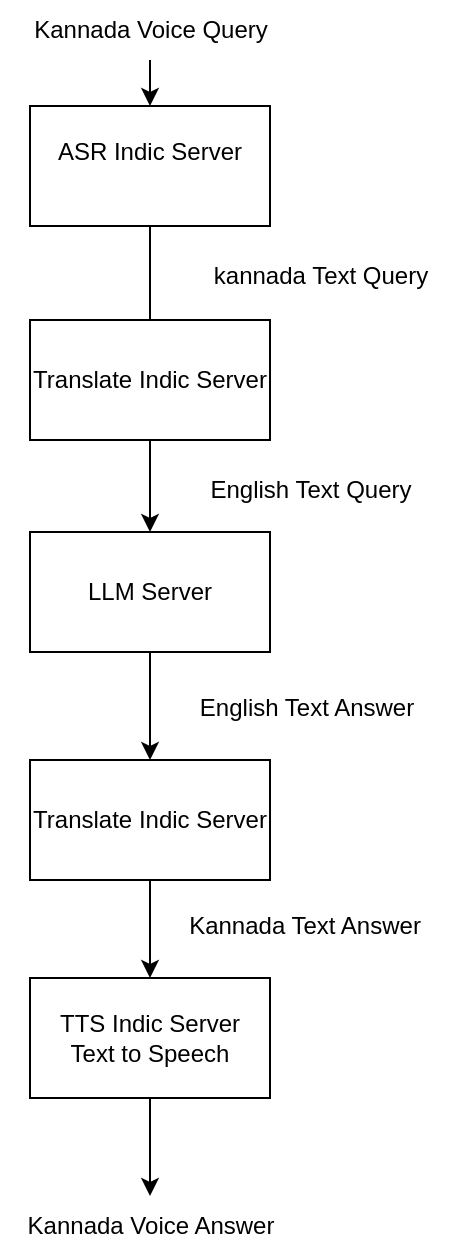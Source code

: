 <mxfile version="26.0.16">
  <diagram name="Page-1" id="TjPUEq3-6Y8OgARFmF61">
    <mxGraphModel dx="1364" dy="795" grid="1" gridSize="10" guides="1" tooltips="1" connect="1" arrows="1" fold="1" page="1" pageScale="1" pageWidth="850" pageHeight="1100" math="0" shadow="0">
      <root>
        <mxCell id="0" />
        <mxCell id="1" parent="0" />
        <mxCell id="7NWk5v_2v0UnBuUJUOe5-3" value="" style="edgeStyle=orthogonalEdgeStyle;rounded=0;orthogonalLoop=1;jettySize=auto;html=1;" edge="1" parent="1" source="7NWk5v_2v0UnBuUJUOe5-1" target="7NWk5v_2v0UnBuUJUOe5-2">
          <mxGeometry relative="1" as="geometry" />
        </mxCell>
        <mxCell id="7NWk5v_2v0UnBuUJUOe5-1" value="Kannada Voice Query" style="text;html=1;align=center;verticalAlign=middle;resizable=0;points=[];autosize=1;strokeColor=none;fillColor=none;" vertex="1" parent="1">
          <mxGeometry x="170" y="100" width="140" height="30" as="geometry" />
        </mxCell>
        <mxCell id="7NWk5v_2v0UnBuUJUOe5-7" value="" style="edgeStyle=orthogonalEdgeStyle;rounded=0;orthogonalLoop=1;jettySize=auto;html=1;" edge="1" parent="1" source="7NWk5v_2v0UnBuUJUOe5-2">
          <mxGeometry relative="1" as="geometry">
            <mxPoint x="240" y="293" as="targetPoint" />
          </mxGeometry>
        </mxCell>
        <mxCell id="7NWk5v_2v0UnBuUJUOe5-2" value="&lt;div&gt;ASR Indic Server&lt;/div&gt;&lt;div&gt;&lt;br&gt;&lt;/div&gt;" style="whiteSpace=wrap;html=1;" vertex="1" parent="1">
          <mxGeometry x="180" y="153" width="120" height="60" as="geometry" />
        </mxCell>
        <mxCell id="7NWk5v_2v0UnBuUJUOe5-11" value="" style="edgeStyle=orthogonalEdgeStyle;rounded=0;orthogonalLoop=1;jettySize=auto;html=1;" edge="1" parent="1" source="7NWk5v_2v0UnBuUJUOe5-8" target="7NWk5v_2v0UnBuUJUOe5-10">
          <mxGeometry relative="1" as="geometry" />
        </mxCell>
        <mxCell id="7NWk5v_2v0UnBuUJUOe5-8" value="Translate Indic Server" style="rounded=0;whiteSpace=wrap;html=1;" vertex="1" parent="1">
          <mxGeometry x="180" y="260" width="120" height="60" as="geometry" />
        </mxCell>
        <mxCell id="7NWk5v_2v0UnBuUJUOe5-9" value="kannada Text Query" style="text;html=1;align=center;verticalAlign=middle;resizable=0;points=[];autosize=1;strokeColor=none;fillColor=none;" vertex="1" parent="1">
          <mxGeometry x="260" y="223" width="130" height="30" as="geometry" />
        </mxCell>
        <mxCell id="7NWk5v_2v0UnBuUJUOe5-14" value="" style="edgeStyle=orthogonalEdgeStyle;rounded=0;orthogonalLoop=1;jettySize=auto;html=1;" edge="1" parent="1" source="7NWk5v_2v0UnBuUJUOe5-10" target="7NWk5v_2v0UnBuUJUOe5-13">
          <mxGeometry relative="1" as="geometry" />
        </mxCell>
        <mxCell id="7NWk5v_2v0UnBuUJUOe5-10" value="LLM Server" style="whiteSpace=wrap;html=1;rounded=0;" vertex="1" parent="1">
          <mxGeometry x="180" y="366" width="120" height="60" as="geometry" />
        </mxCell>
        <mxCell id="7NWk5v_2v0UnBuUJUOe5-12" value="English Text Query" style="text;html=1;align=center;verticalAlign=middle;resizable=0;points=[];autosize=1;strokeColor=none;fillColor=none;" vertex="1" parent="1">
          <mxGeometry x="260" y="330" width="120" height="30" as="geometry" />
        </mxCell>
        <mxCell id="7NWk5v_2v0UnBuUJUOe5-17" value="" style="edgeStyle=orthogonalEdgeStyle;rounded=0;orthogonalLoop=1;jettySize=auto;html=1;" edge="1" parent="1" source="7NWk5v_2v0UnBuUJUOe5-13" target="7NWk5v_2v0UnBuUJUOe5-16">
          <mxGeometry relative="1" as="geometry" />
        </mxCell>
        <mxCell id="7NWk5v_2v0UnBuUJUOe5-13" value="Translate Indic Server" style="whiteSpace=wrap;html=1;rounded=0;" vertex="1" parent="1">
          <mxGeometry x="180" y="480" width="120" height="60" as="geometry" />
        </mxCell>
        <mxCell id="7NWk5v_2v0UnBuUJUOe5-15" value="English Text Answer" style="text;html=1;align=center;verticalAlign=middle;resizable=0;points=[];autosize=1;strokeColor=none;fillColor=none;" vertex="1" parent="1">
          <mxGeometry x="253" y="439" width="130" height="30" as="geometry" />
        </mxCell>
        <mxCell id="7NWk5v_2v0UnBuUJUOe5-20" value="" style="edgeStyle=orthogonalEdgeStyle;rounded=0;orthogonalLoop=1;jettySize=auto;html=1;" edge="1" parent="1" source="7NWk5v_2v0UnBuUJUOe5-16" target="7NWk5v_2v0UnBuUJUOe5-19">
          <mxGeometry relative="1" as="geometry" />
        </mxCell>
        <mxCell id="7NWk5v_2v0UnBuUJUOe5-16" value="&lt;div&gt;TTS Indic Server&lt;/div&gt;&lt;div&gt;Text to Speech&lt;/div&gt;" style="whiteSpace=wrap;html=1;rounded=0;" vertex="1" parent="1">
          <mxGeometry x="180" y="589" width="120" height="60" as="geometry" />
        </mxCell>
        <mxCell id="7NWk5v_2v0UnBuUJUOe5-18" value="Kannada Text Answer" style="text;html=1;align=center;verticalAlign=middle;resizable=0;points=[];autosize=1;strokeColor=none;fillColor=none;" vertex="1" parent="1">
          <mxGeometry x="247" y="548" width="140" height="30" as="geometry" />
        </mxCell>
        <mxCell id="7NWk5v_2v0UnBuUJUOe5-19" value="Kannada Voice Answer" style="text;html=1;align=center;verticalAlign=middle;resizable=0;points=[];autosize=1;strokeColor=none;fillColor=none;" vertex="1" parent="1">
          <mxGeometry x="165" y="698" width="150" height="30" as="geometry" />
        </mxCell>
      </root>
    </mxGraphModel>
  </diagram>
</mxfile>
